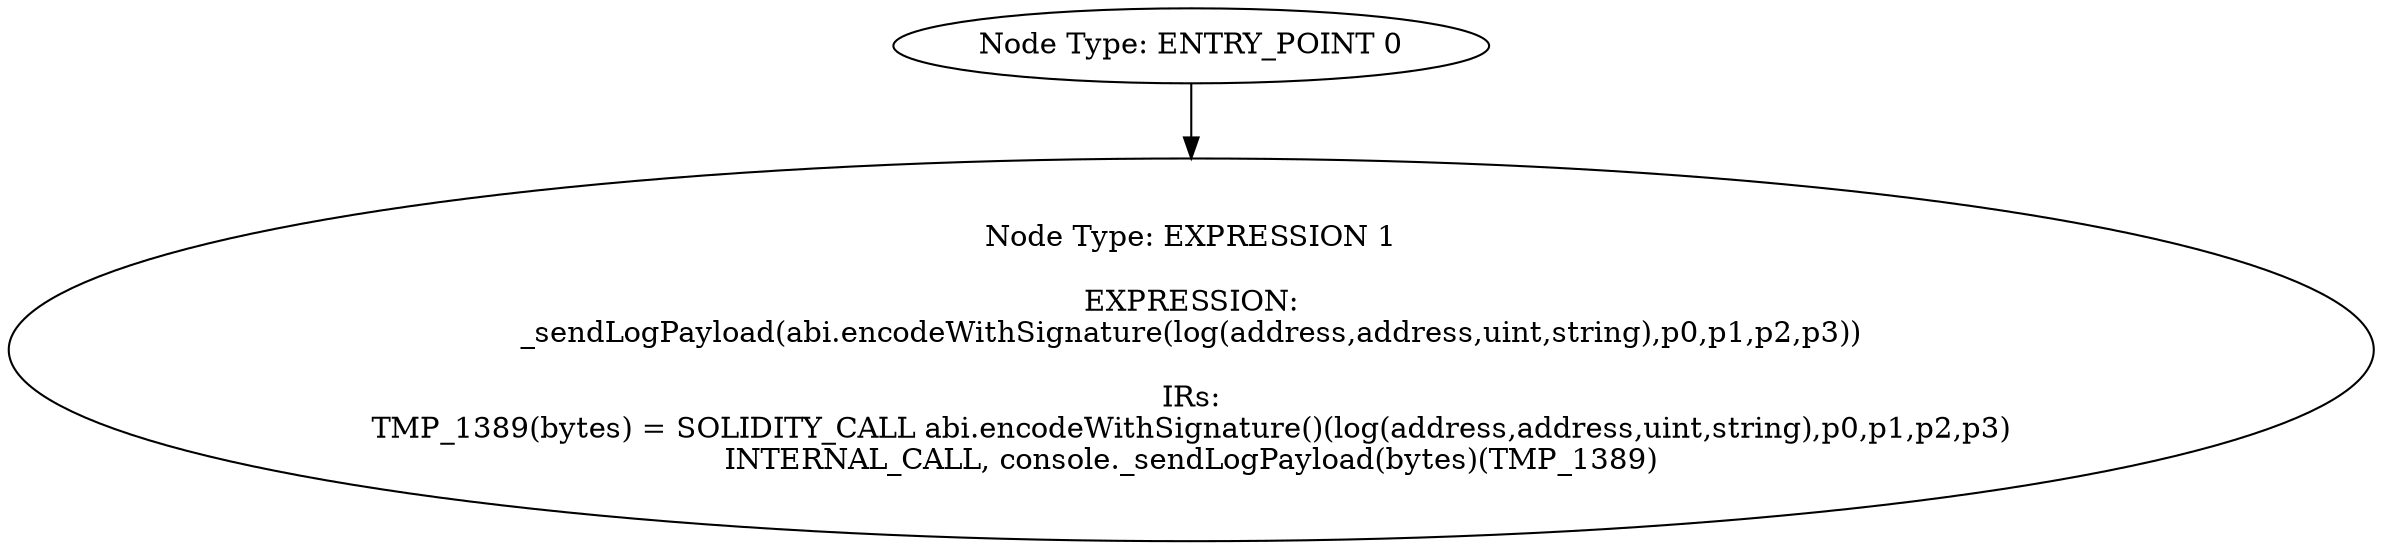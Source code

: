 digraph{
0[label="Node Type: ENTRY_POINT 0
"];
0->1;
1[label="Node Type: EXPRESSION 1

EXPRESSION:
_sendLogPayload(abi.encodeWithSignature(log(address,address,uint,string),p0,p1,p2,p3))

IRs:
TMP_1389(bytes) = SOLIDITY_CALL abi.encodeWithSignature()(log(address,address,uint,string),p0,p1,p2,p3)
INTERNAL_CALL, console._sendLogPayload(bytes)(TMP_1389)"];
}
